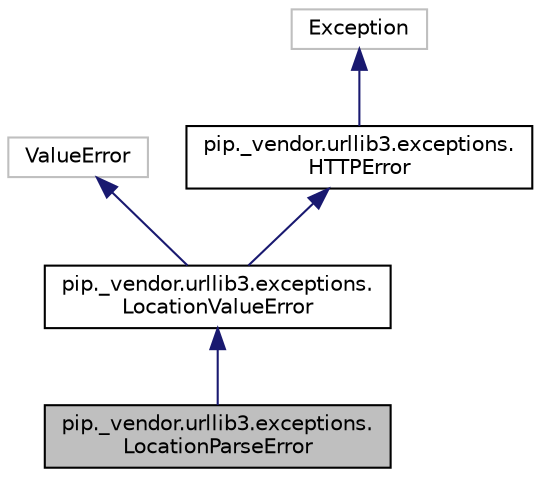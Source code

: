 digraph "pip._vendor.urllib3.exceptions.LocationParseError"
{
 // LATEX_PDF_SIZE
  edge [fontname="Helvetica",fontsize="10",labelfontname="Helvetica",labelfontsize="10"];
  node [fontname="Helvetica",fontsize="10",shape=record];
  Node1 [label="pip._vendor.urllib3.exceptions.\lLocationParseError",height=0.2,width=0.4,color="black", fillcolor="grey75", style="filled", fontcolor="black",tooltip=" "];
  Node2 -> Node1 [dir="back",color="midnightblue",fontsize="10",style="solid"];
  Node2 [label="pip._vendor.urllib3.exceptions.\lLocationValueError",height=0.2,width=0.4,color="black", fillcolor="white", style="filled",URL="$classpip_1_1__vendor_1_1urllib3_1_1exceptions_1_1LocationValueError.html",tooltip=" "];
  Node3 -> Node2 [dir="back",color="midnightblue",fontsize="10",style="solid"];
  Node3 [label="ValueError",height=0.2,width=0.4,color="grey75", fillcolor="white", style="filled",tooltip=" "];
  Node4 -> Node2 [dir="back",color="midnightblue",fontsize="10",style="solid"];
  Node4 [label="pip._vendor.urllib3.exceptions.\lHTTPError",height=0.2,width=0.4,color="black", fillcolor="white", style="filled",URL="$classpip_1_1__vendor_1_1urllib3_1_1exceptions_1_1HTTPError.html",tooltip=" "];
  Node5 -> Node4 [dir="back",color="midnightblue",fontsize="10",style="solid"];
  Node5 [label="Exception",height=0.2,width=0.4,color="grey75", fillcolor="white", style="filled",tooltip=" "];
}
